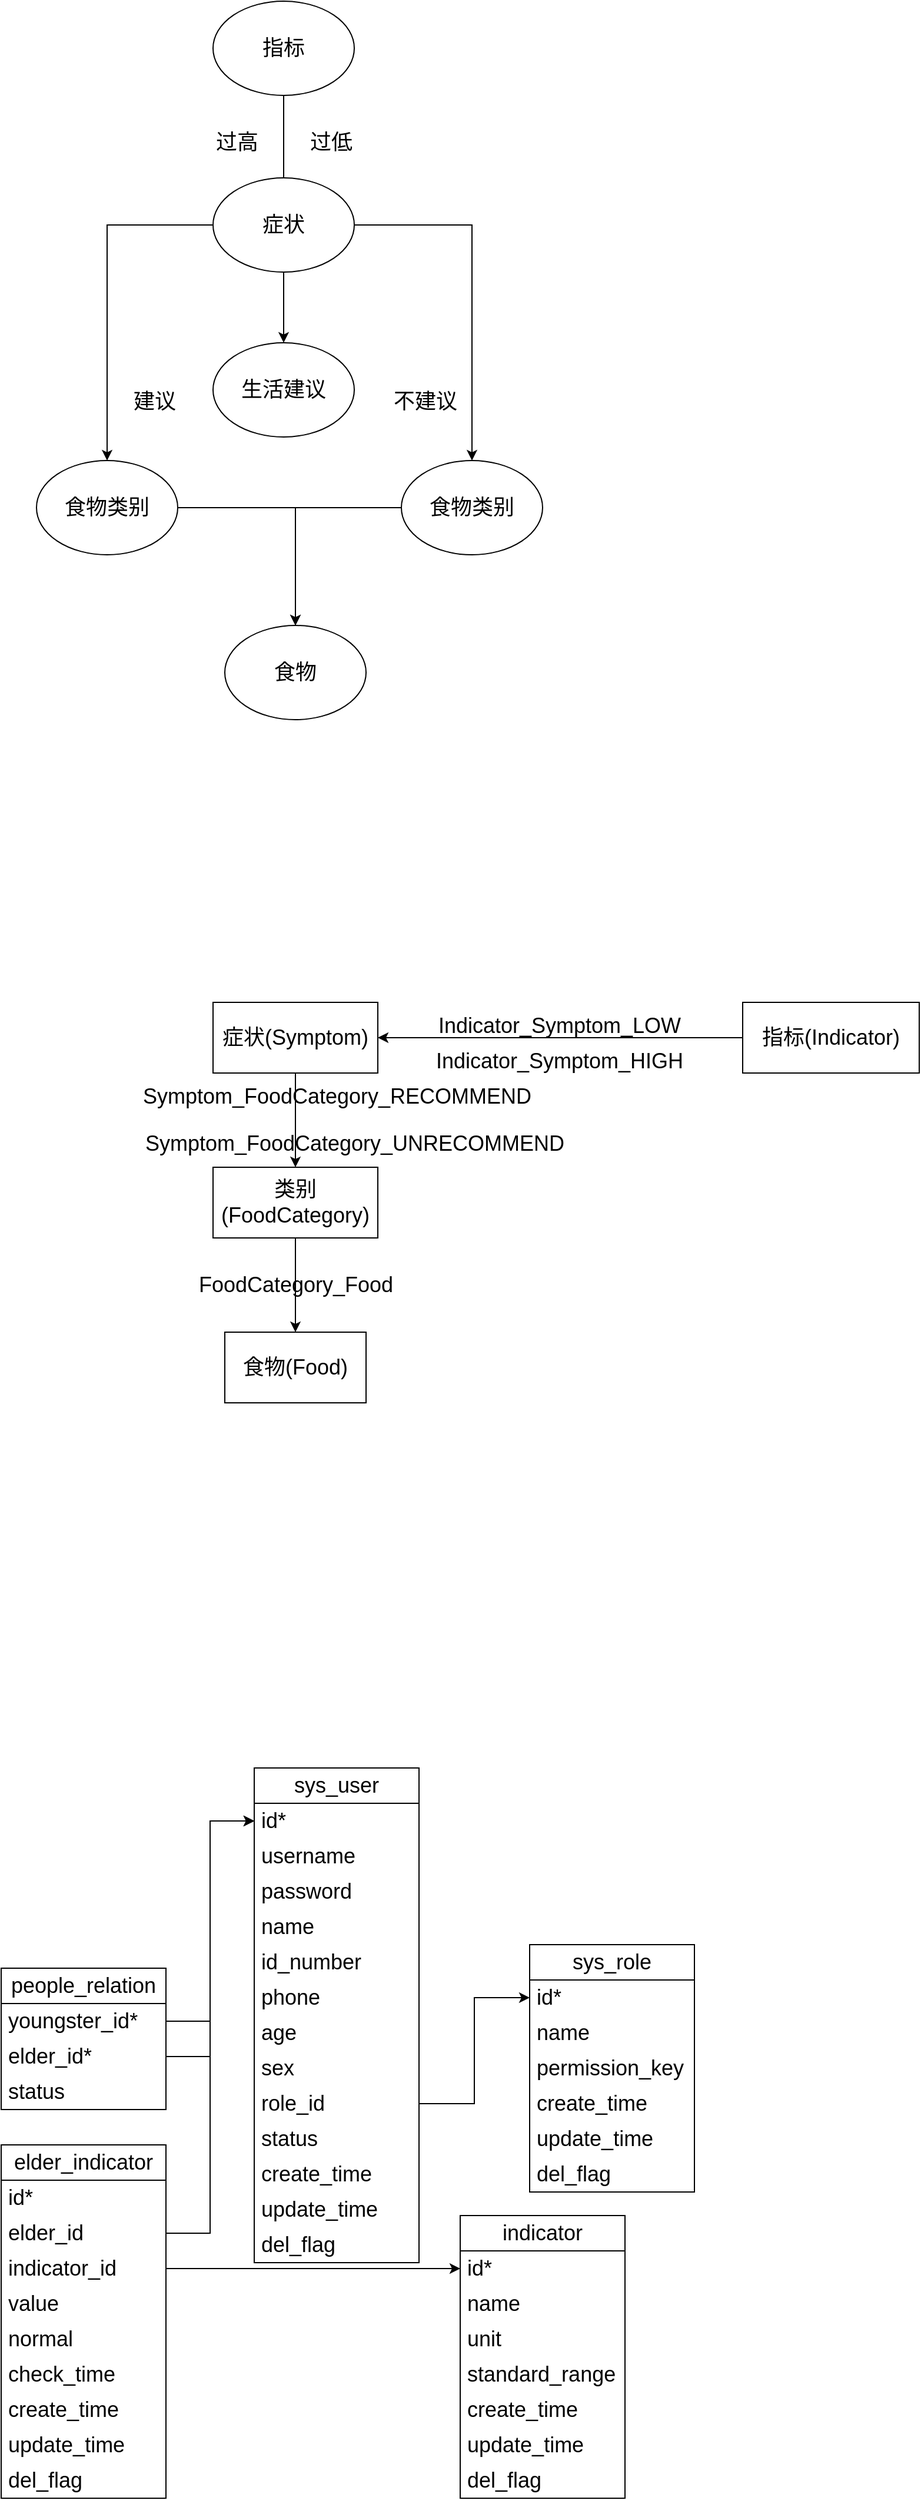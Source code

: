 <mxfile version="20.8.16" type="device"><diagram name="第 1 页" id="2JpuU_h6dfPRe3Scw_0U"><mxGraphModel dx="2103" dy="1784" grid="1" gridSize="10" guides="1" tooltips="1" connect="1" arrows="1" fold="1" page="1" pageScale="1" pageWidth="827" pageHeight="1169" math="0" shadow="0"><root><mxCell id="0"/><mxCell id="1" parent="0"/><mxCell id="zKqz5w7tYS1pWk3Ui5z1-3" value="" style="edgeStyle=orthogonalEdgeStyle;rounded=0;orthogonalLoop=1;jettySize=auto;html=1;fontSize=18;" parent="1" source="zKqz5w7tYS1pWk3Ui5z1-1" target="zKqz5w7tYS1pWk3Ui5z1-2" edge="1"><mxGeometry relative="1" as="geometry"/></mxCell><mxCell id="zKqz5w7tYS1pWk3Ui5z1-1" value="&lt;font style=&quot;font-size: 18px;&quot;&gt;指标(Indicator)&lt;/font&gt;" style="rounded=0;whiteSpace=wrap;html=1;" parent="1" vertex="1"><mxGeometry x="570" y="290" width="150" height="60" as="geometry"/></mxCell><mxCell id="zKqz5w7tYS1pWk3Ui5z1-5" value="" style="edgeStyle=orthogonalEdgeStyle;rounded=0;orthogonalLoop=1;jettySize=auto;html=1;fontSize=18;" parent="1" source="zKqz5w7tYS1pWk3Ui5z1-2" target="zKqz5w7tYS1pWk3Ui5z1-4" edge="1"><mxGeometry relative="1" as="geometry"/></mxCell><mxCell id="zKqz5w7tYS1pWk3Ui5z1-2" value="&lt;span style=&quot;font-size: 18px;&quot;&gt;症状(Symptom)&lt;/span&gt;" style="rounded=0;whiteSpace=wrap;html=1;" parent="1" vertex="1"><mxGeometry x="120" y="290" width="140" height="60" as="geometry"/></mxCell><mxCell id="zKqz5w7tYS1pWk3Ui5z1-7" value="" style="edgeStyle=orthogonalEdgeStyle;rounded=0;orthogonalLoop=1;jettySize=auto;html=1;fontSize=18;" parent="1" source="zKqz5w7tYS1pWk3Ui5z1-4" target="zKqz5w7tYS1pWk3Ui5z1-6" edge="1"><mxGeometry relative="1" as="geometry"/></mxCell><mxCell id="zKqz5w7tYS1pWk3Ui5z1-4" value="&lt;span style=&quot;font-size: 18px;&quot;&gt;类别(FoodCategory)&lt;/span&gt;" style="rounded=0;whiteSpace=wrap;html=1;" parent="1" vertex="1"><mxGeometry x="120" y="430" width="140" height="60" as="geometry"/></mxCell><mxCell id="zKqz5w7tYS1pWk3Ui5z1-6" value="&lt;span style=&quot;font-size: 18px;&quot;&gt;食物(Food)&lt;/span&gt;" style="rounded=0;whiteSpace=wrap;html=1;" parent="1" vertex="1"><mxGeometry x="130" y="570" width="120" height="60" as="geometry"/></mxCell><mxCell id="zKqz5w7tYS1pWk3Ui5z1-8" value="Indicator_Symptom_LOW" style="text;html=1;align=center;verticalAlign=middle;resizable=0;points=[];autosize=1;strokeColor=none;fillColor=none;fontSize=18;" parent="1" vertex="1"><mxGeometry x="299" y="290" width="230" height="40" as="geometry"/></mxCell><mxCell id="zKqz5w7tYS1pWk3Ui5z1-9" value="Symptom_FoodCategory_RECOMMEND" style="text;html=1;align=center;verticalAlign=middle;resizable=0;points=[];autosize=1;strokeColor=none;fillColor=none;fontSize=18;" parent="1" vertex="1"><mxGeometry x="50" y="350" width="350" height="40" as="geometry"/></mxCell><mxCell id="zKqz5w7tYS1pWk3Ui5z1-10" value="FoodCategory_Food" style="text;html=1;align=center;verticalAlign=middle;resizable=0;points=[];autosize=1;strokeColor=none;fillColor=none;fontSize=18;" parent="1" vertex="1"><mxGeometry x="95" y="510" width="190" height="40" as="geometry"/></mxCell><mxCell id="AnLpoxKYx4njOwyI3EO4-1" value="Indicator_Symptom_HIGH" style="text;html=1;align=center;verticalAlign=middle;resizable=0;points=[];autosize=1;strokeColor=none;fillColor=none;fontSize=18;" parent="1" vertex="1"><mxGeometry x="299" y="320" width="230" height="40" as="geometry"/></mxCell><mxCell id="AnLpoxKYx4njOwyI3EO4-2" value="Symptom_FoodCategory_UNRECOMMEND" style="text;html=1;align=center;verticalAlign=middle;resizable=0;points=[];autosize=1;strokeColor=none;fillColor=none;fontSize=18;" parent="1" vertex="1"><mxGeometry x="50" y="390" width="380" height="40" as="geometry"/></mxCell><mxCell id="p2l315SM1uLFqN5Jc6eg-1" value="&lt;font style=&quot;font-size: 18px;&quot;&gt;sys_user&lt;/font&gt;" style="swimlane;fontStyle=0;childLayout=stackLayout;horizontal=1;startSize=30;horizontalStack=0;resizeParent=1;resizeParentMax=0;resizeLast=0;collapsible=1;marginBottom=0;whiteSpace=wrap;html=1;" vertex="1" parent="1"><mxGeometry x="155" y="940" width="140" height="420" as="geometry"/></mxCell><mxCell id="p2l315SM1uLFqN5Jc6eg-2" value="&lt;font style=&quot;font-size: 18px;&quot;&gt;id*&lt;/font&gt;" style="text;strokeColor=none;fillColor=none;align=left;verticalAlign=middle;spacingLeft=4;spacingRight=4;overflow=hidden;points=[[0,0.5],[1,0.5]];portConstraint=eastwest;rotatable=0;whiteSpace=wrap;html=1;" vertex="1" parent="p2l315SM1uLFqN5Jc6eg-1"><mxGeometry y="30" width="140" height="30" as="geometry"/></mxCell><mxCell id="p2l315SM1uLFqN5Jc6eg-3" value="&lt;font style=&quot;font-size: 18px;&quot;&gt;username&lt;/font&gt;" style="text;strokeColor=none;fillColor=none;align=left;verticalAlign=middle;spacingLeft=4;spacingRight=4;overflow=hidden;points=[[0,0.5],[1,0.5]];portConstraint=eastwest;rotatable=0;whiteSpace=wrap;html=1;" vertex="1" parent="p2l315SM1uLFqN5Jc6eg-1"><mxGeometry y="60" width="140" height="30" as="geometry"/></mxCell><mxCell id="p2l315SM1uLFqN5Jc6eg-4" value="&lt;font style=&quot;font-size: 18px;&quot;&gt;password&lt;/font&gt;" style="text;strokeColor=none;fillColor=none;align=left;verticalAlign=middle;spacingLeft=4;spacingRight=4;overflow=hidden;points=[[0,0.5],[1,0.5]];portConstraint=eastwest;rotatable=0;whiteSpace=wrap;html=1;" vertex="1" parent="p2l315SM1uLFqN5Jc6eg-1"><mxGeometry y="90" width="140" height="30" as="geometry"/></mxCell><mxCell id="p2l315SM1uLFqN5Jc6eg-5" value="&lt;font style=&quot;font-size: 18px;&quot;&gt;name&lt;/font&gt;" style="text;strokeColor=none;fillColor=none;align=left;verticalAlign=middle;spacingLeft=4;spacingRight=4;overflow=hidden;points=[[0,0.5],[1,0.5]];portConstraint=eastwest;rotatable=0;whiteSpace=wrap;html=1;" vertex="1" parent="p2l315SM1uLFqN5Jc6eg-1"><mxGeometry y="120" width="140" height="30" as="geometry"/></mxCell><mxCell id="p2l315SM1uLFqN5Jc6eg-6" value="&lt;font style=&quot;font-size: 18px;&quot;&gt;id_number&lt;/font&gt;" style="text;strokeColor=none;fillColor=none;align=left;verticalAlign=middle;spacingLeft=4;spacingRight=4;overflow=hidden;points=[[0,0.5],[1,0.5]];portConstraint=eastwest;rotatable=0;whiteSpace=wrap;html=1;" vertex="1" parent="p2l315SM1uLFqN5Jc6eg-1"><mxGeometry y="150" width="140" height="30" as="geometry"/></mxCell><mxCell id="p2l315SM1uLFqN5Jc6eg-7" value="&lt;font style=&quot;font-size: 18px;&quot;&gt;phone&lt;/font&gt;" style="text;strokeColor=none;fillColor=none;align=left;verticalAlign=middle;spacingLeft=4;spacingRight=4;overflow=hidden;points=[[0,0.5],[1,0.5]];portConstraint=eastwest;rotatable=0;whiteSpace=wrap;html=1;" vertex="1" parent="p2l315SM1uLFqN5Jc6eg-1"><mxGeometry y="180" width="140" height="30" as="geometry"/></mxCell><mxCell id="p2l315SM1uLFqN5Jc6eg-8" value="&lt;font style=&quot;font-size: 18px;&quot;&gt;age&lt;/font&gt;" style="text;strokeColor=none;fillColor=none;align=left;verticalAlign=middle;spacingLeft=4;spacingRight=4;overflow=hidden;points=[[0,0.5],[1,0.5]];portConstraint=eastwest;rotatable=0;whiteSpace=wrap;html=1;" vertex="1" parent="p2l315SM1uLFqN5Jc6eg-1"><mxGeometry y="210" width="140" height="30" as="geometry"/></mxCell><mxCell id="p2l315SM1uLFqN5Jc6eg-9" value="&lt;font style=&quot;font-size: 18px;&quot;&gt;sex&lt;/font&gt;" style="text;strokeColor=none;fillColor=none;align=left;verticalAlign=middle;spacingLeft=4;spacingRight=4;overflow=hidden;points=[[0,0.5],[1,0.5]];portConstraint=eastwest;rotatable=0;whiteSpace=wrap;html=1;" vertex="1" parent="p2l315SM1uLFqN5Jc6eg-1"><mxGeometry y="240" width="140" height="30" as="geometry"/></mxCell><mxCell id="p2l315SM1uLFqN5Jc6eg-10" value="&lt;font style=&quot;font-size: 18px;&quot;&gt;role_id&lt;/font&gt;" style="text;strokeColor=none;fillColor=none;align=left;verticalAlign=middle;spacingLeft=4;spacingRight=4;overflow=hidden;points=[[0,0.5],[1,0.5]];portConstraint=eastwest;rotatable=0;whiteSpace=wrap;html=1;" vertex="1" parent="p2l315SM1uLFqN5Jc6eg-1"><mxGeometry y="270" width="140" height="30" as="geometry"/></mxCell><mxCell id="p2l315SM1uLFqN5Jc6eg-11" value="&lt;font style=&quot;font-size: 18px;&quot;&gt;status&lt;/font&gt;" style="text;strokeColor=none;fillColor=none;align=left;verticalAlign=middle;spacingLeft=4;spacingRight=4;overflow=hidden;points=[[0,0.5],[1,0.5]];portConstraint=eastwest;rotatable=0;whiteSpace=wrap;html=1;" vertex="1" parent="p2l315SM1uLFqN5Jc6eg-1"><mxGeometry y="300" width="140" height="30" as="geometry"/></mxCell><mxCell id="p2l315SM1uLFqN5Jc6eg-12" value="&lt;font style=&quot;font-size: 18px;&quot;&gt;create_time&lt;/font&gt;" style="text;strokeColor=none;fillColor=none;align=left;verticalAlign=middle;spacingLeft=4;spacingRight=4;overflow=hidden;points=[[0,0.5],[1,0.5]];portConstraint=eastwest;rotatable=0;whiteSpace=wrap;html=1;" vertex="1" parent="p2l315SM1uLFqN5Jc6eg-1"><mxGeometry y="330" width="140" height="30" as="geometry"/></mxCell><mxCell id="p2l315SM1uLFqN5Jc6eg-13" value="&lt;font style=&quot;font-size: 18px;&quot;&gt;update_time&lt;/font&gt;" style="text;strokeColor=none;fillColor=none;align=left;verticalAlign=middle;spacingLeft=4;spacingRight=4;overflow=hidden;points=[[0,0.5],[1,0.5]];portConstraint=eastwest;rotatable=0;whiteSpace=wrap;html=1;" vertex="1" parent="p2l315SM1uLFqN5Jc6eg-1"><mxGeometry y="360" width="140" height="30" as="geometry"/></mxCell><mxCell id="p2l315SM1uLFqN5Jc6eg-14" value="&lt;font style=&quot;font-size: 18px;&quot;&gt;del_flag&lt;/font&gt;" style="text;strokeColor=none;fillColor=none;align=left;verticalAlign=middle;spacingLeft=4;spacingRight=4;overflow=hidden;points=[[0,0.5],[1,0.5]];portConstraint=eastwest;rotatable=0;whiteSpace=wrap;html=1;" vertex="1" parent="p2l315SM1uLFqN5Jc6eg-1"><mxGeometry y="390" width="140" height="30" as="geometry"/></mxCell><mxCell id="p2l315SM1uLFqN5Jc6eg-15" value="&lt;font style=&quot;font-size: 18px;&quot;&gt;sys_role&lt;/font&gt;" style="swimlane;fontStyle=0;childLayout=stackLayout;horizontal=1;startSize=30;horizontalStack=0;resizeParent=1;resizeParentMax=0;resizeLast=0;collapsible=1;marginBottom=0;whiteSpace=wrap;html=1;" vertex="1" parent="1"><mxGeometry x="389" y="1090" width="140" height="210" as="geometry"/></mxCell><mxCell id="p2l315SM1uLFqN5Jc6eg-16" value="&lt;font style=&quot;font-size: 18px;&quot;&gt;id*&lt;/font&gt;" style="text;strokeColor=none;fillColor=none;align=left;verticalAlign=middle;spacingLeft=4;spacingRight=4;overflow=hidden;points=[[0,0.5],[1,0.5]];portConstraint=eastwest;rotatable=0;whiteSpace=wrap;html=1;" vertex="1" parent="p2l315SM1uLFqN5Jc6eg-15"><mxGeometry y="30" width="140" height="30" as="geometry"/></mxCell><mxCell id="p2l315SM1uLFqN5Jc6eg-19" value="&lt;font style=&quot;font-size: 18px;&quot;&gt;name&lt;/font&gt;" style="text;strokeColor=none;fillColor=none;align=left;verticalAlign=middle;spacingLeft=4;spacingRight=4;overflow=hidden;points=[[0,0.5],[1,0.5]];portConstraint=eastwest;rotatable=0;whiteSpace=wrap;html=1;" vertex="1" parent="p2l315SM1uLFqN5Jc6eg-15"><mxGeometry y="60" width="140" height="30" as="geometry"/></mxCell><mxCell id="p2l315SM1uLFqN5Jc6eg-25" value="&lt;font style=&quot;font-size: 18px;&quot;&gt;permission_key&lt;/font&gt;" style="text;strokeColor=none;fillColor=none;align=left;verticalAlign=middle;spacingLeft=4;spacingRight=4;overflow=hidden;points=[[0,0.5],[1,0.5]];portConstraint=eastwest;rotatable=0;whiteSpace=wrap;html=1;" vertex="1" parent="p2l315SM1uLFqN5Jc6eg-15"><mxGeometry y="90" width="140" height="30" as="geometry"/></mxCell><mxCell id="p2l315SM1uLFqN5Jc6eg-26" value="&lt;font style=&quot;font-size: 18px;&quot;&gt;create_time&lt;/font&gt;" style="text;strokeColor=none;fillColor=none;align=left;verticalAlign=middle;spacingLeft=4;spacingRight=4;overflow=hidden;points=[[0,0.5],[1,0.5]];portConstraint=eastwest;rotatable=0;whiteSpace=wrap;html=1;" vertex="1" parent="p2l315SM1uLFqN5Jc6eg-15"><mxGeometry y="120" width="140" height="30" as="geometry"/></mxCell><mxCell id="p2l315SM1uLFqN5Jc6eg-27" value="&lt;font style=&quot;font-size: 18px;&quot;&gt;update_time&lt;/font&gt;" style="text;strokeColor=none;fillColor=none;align=left;verticalAlign=middle;spacingLeft=4;spacingRight=4;overflow=hidden;points=[[0,0.5],[1,0.5]];portConstraint=eastwest;rotatable=0;whiteSpace=wrap;html=1;" vertex="1" parent="p2l315SM1uLFqN5Jc6eg-15"><mxGeometry y="150" width="140" height="30" as="geometry"/></mxCell><mxCell id="p2l315SM1uLFqN5Jc6eg-28" value="&lt;font style=&quot;font-size: 18px;&quot;&gt;del_flag&lt;/font&gt;" style="text;strokeColor=none;fillColor=none;align=left;verticalAlign=middle;spacingLeft=4;spacingRight=4;overflow=hidden;points=[[0,0.5],[1,0.5]];portConstraint=eastwest;rotatable=0;whiteSpace=wrap;html=1;" vertex="1" parent="p2l315SM1uLFqN5Jc6eg-15"><mxGeometry y="180" width="140" height="30" as="geometry"/></mxCell><mxCell id="p2l315SM1uLFqN5Jc6eg-29" style="edgeStyle=orthogonalEdgeStyle;rounded=0;orthogonalLoop=1;jettySize=auto;html=1;fontSize=18;" edge="1" parent="1" source="p2l315SM1uLFqN5Jc6eg-10" target="p2l315SM1uLFqN5Jc6eg-16"><mxGeometry relative="1" as="geometry"/></mxCell><mxCell id="p2l315SM1uLFqN5Jc6eg-30" value="&lt;font style=&quot;font-size: 18px;&quot;&gt;people_relation&lt;/font&gt;" style="swimlane;fontStyle=0;childLayout=stackLayout;horizontal=1;startSize=30;horizontalStack=0;resizeParent=1;resizeParentMax=0;resizeLast=0;collapsible=1;marginBottom=0;whiteSpace=wrap;html=1;" vertex="1" parent="1"><mxGeometry x="-60" y="1110" width="140" height="120" as="geometry"/></mxCell><mxCell id="p2l315SM1uLFqN5Jc6eg-31" value="&lt;font style=&quot;font-size: 18px;&quot;&gt;youngster_id*&lt;/font&gt;" style="text;strokeColor=none;fillColor=none;align=left;verticalAlign=middle;spacingLeft=4;spacingRight=4;overflow=hidden;points=[[0,0.5],[1,0.5]];portConstraint=eastwest;rotatable=0;whiteSpace=wrap;html=1;" vertex="1" parent="p2l315SM1uLFqN5Jc6eg-30"><mxGeometry y="30" width="140" height="30" as="geometry"/></mxCell><mxCell id="p2l315SM1uLFqN5Jc6eg-32" value="&lt;font style=&quot;font-size: 18px;&quot;&gt;elder_id*&lt;/font&gt;" style="text;strokeColor=none;fillColor=none;align=left;verticalAlign=middle;spacingLeft=4;spacingRight=4;overflow=hidden;points=[[0,0.5],[1,0.5]];portConstraint=eastwest;rotatable=0;whiteSpace=wrap;html=1;" vertex="1" parent="p2l315SM1uLFqN5Jc6eg-30"><mxGeometry y="60" width="140" height="30" as="geometry"/></mxCell><mxCell id="p2l315SM1uLFqN5Jc6eg-33" value="&lt;font style=&quot;font-size: 18px;&quot;&gt;status&lt;/font&gt;" style="text;strokeColor=none;fillColor=none;align=left;verticalAlign=middle;spacingLeft=4;spacingRight=4;overflow=hidden;points=[[0,0.5],[1,0.5]];portConstraint=eastwest;rotatable=0;whiteSpace=wrap;html=1;" vertex="1" parent="p2l315SM1uLFqN5Jc6eg-30"><mxGeometry y="90" width="140" height="30" as="geometry"/></mxCell><mxCell id="p2l315SM1uLFqN5Jc6eg-37" style="edgeStyle=orthogonalEdgeStyle;rounded=0;orthogonalLoop=1;jettySize=auto;html=1;fontSize=18;" edge="1" parent="1" source="p2l315SM1uLFqN5Jc6eg-31" target="p2l315SM1uLFqN5Jc6eg-2"><mxGeometry relative="1" as="geometry"/></mxCell><mxCell id="p2l315SM1uLFqN5Jc6eg-38" style="edgeStyle=orthogonalEdgeStyle;rounded=0;orthogonalLoop=1;jettySize=auto;html=1;entryX=0;entryY=0.5;entryDx=0;entryDy=0;fontSize=18;" edge="1" parent="1" source="p2l315SM1uLFqN5Jc6eg-32" target="p2l315SM1uLFqN5Jc6eg-2"><mxGeometry relative="1" as="geometry"/></mxCell><mxCell id="p2l315SM1uLFqN5Jc6eg-39" value="&lt;font style=&quot;font-size: 18px;&quot;&gt;indicator&lt;/font&gt;" style="swimlane;fontStyle=0;childLayout=stackLayout;horizontal=1;startSize=30;horizontalStack=0;resizeParent=1;resizeParentMax=0;resizeLast=0;collapsible=1;marginBottom=0;whiteSpace=wrap;html=1;" vertex="1" parent="1"><mxGeometry x="330" y="1320" width="140" height="240" as="geometry"/></mxCell><mxCell id="p2l315SM1uLFqN5Jc6eg-40" value="&lt;font style=&quot;font-size: 18px;&quot;&gt;id*&lt;/font&gt;" style="text;strokeColor=none;fillColor=none;align=left;verticalAlign=middle;spacingLeft=4;spacingRight=4;overflow=hidden;points=[[0,0.5],[1,0.5]];portConstraint=eastwest;rotatable=0;whiteSpace=wrap;html=1;" vertex="1" parent="p2l315SM1uLFqN5Jc6eg-39"><mxGeometry y="30" width="140" height="30" as="geometry"/></mxCell><mxCell id="p2l315SM1uLFqN5Jc6eg-41" value="&lt;font style=&quot;font-size: 18px;&quot;&gt;name&lt;/font&gt;" style="text;strokeColor=none;fillColor=none;align=left;verticalAlign=middle;spacingLeft=4;spacingRight=4;overflow=hidden;points=[[0,0.5],[1,0.5]];portConstraint=eastwest;rotatable=0;whiteSpace=wrap;html=1;" vertex="1" parent="p2l315SM1uLFqN5Jc6eg-39"><mxGeometry y="60" width="140" height="30" as="geometry"/></mxCell><mxCell id="p2l315SM1uLFqN5Jc6eg-42" value="&lt;font style=&quot;font-size: 18px;&quot;&gt;unit&lt;/font&gt;" style="text;strokeColor=none;fillColor=none;align=left;verticalAlign=middle;spacingLeft=4;spacingRight=4;overflow=hidden;points=[[0,0.5],[1,0.5]];portConstraint=eastwest;rotatable=0;whiteSpace=wrap;html=1;" vertex="1" parent="p2l315SM1uLFqN5Jc6eg-39"><mxGeometry y="90" width="140" height="30" as="geometry"/></mxCell><mxCell id="p2l315SM1uLFqN5Jc6eg-46" value="&lt;font style=&quot;font-size: 18px;&quot;&gt;standard_range&lt;/font&gt;" style="text;strokeColor=none;fillColor=none;align=left;verticalAlign=middle;spacingLeft=4;spacingRight=4;overflow=hidden;points=[[0,0.5],[1,0.5]];portConstraint=eastwest;rotatable=0;whiteSpace=wrap;html=1;" vertex="1" parent="p2l315SM1uLFqN5Jc6eg-39"><mxGeometry y="120" width="140" height="30" as="geometry"/></mxCell><mxCell id="p2l315SM1uLFqN5Jc6eg-43" value="&lt;font style=&quot;font-size: 18px;&quot;&gt;create_time&lt;/font&gt;" style="text;strokeColor=none;fillColor=none;align=left;verticalAlign=middle;spacingLeft=4;spacingRight=4;overflow=hidden;points=[[0,0.5],[1,0.5]];portConstraint=eastwest;rotatable=0;whiteSpace=wrap;html=1;" vertex="1" parent="p2l315SM1uLFqN5Jc6eg-39"><mxGeometry y="150" width="140" height="30" as="geometry"/></mxCell><mxCell id="p2l315SM1uLFqN5Jc6eg-44" value="&lt;font style=&quot;font-size: 18px;&quot;&gt;update_time&lt;/font&gt;" style="text;strokeColor=none;fillColor=none;align=left;verticalAlign=middle;spacingLeft=4;spacingRight=4;overflow=hidden;points=[[0,0.5],[1,0.5]];portConstraint=eastwest;rotatable=0;whiteSpace=wrap;html=1;" vertex="1" parent="p2l315SM1uLFqN5Jc6eg-39"><mxGeometry y="180" width="140" height="30" as="geometry"/></mxCell><mxCell id="p2l315SM1uLFqN5Jc6eg-45" value="&lt;font style=&quot;font-size: 18px;&quot;&gt;del_flag&lt;/font&gt;" style="text;strokeColor=none;fillColor=none;align=left;verticalAlign=middle;spacingLeft=4;spacingRight=4;overflow=hidden;points=[[0,0.5],[1,0.5]];portConstraint=eastwest;rotatable=0;whiteSpace=wrap;html=1;" vertex="1" parent="p2l315SM1uLFqN5Jc6eg-39"><mxGeometry y="210" width="140" height="30" as="geometry"/></mxCell><mxCell id="p2l315SM1uLFqN5Jc6eg-47" value="&lt;font style=&quot;font-size: 18px;&quot;&gt;elder_indicator&lt;/font&gt;" style="swimlane;fontStyle=0;childLayout=stackLayout;horizontal=1;startSize=30;horizontalStack=0;resizeParent=1;resizeParentMax=0;resizeLast=0;collapsible=1;marginBottom=0;whiteSpace=wrap;html=1;" vertex="1" parent="1"><mxGeometry x="-60" y="1260" width="140" height="300" as="geometry"/></mxCell><mxCell id="p2l315SM1uLFqN5Jc6eg-48" value="&lt;font style=&quot;font-size: 18px;&quot;&gt;id*&lt;/font&gt;" style="text;strokeColor=none;fillColor=none;align=left;verticalAlign=middle;spacingLeft=4;spacingRight=4;overflow=hidden;points=[[0,0.5],[1,0.5]];portConstraint=eastwest;rotatable=0;whiteSpace=wrap;html=1;" vertex="1" parent="p2l315SM1uLFqN5Jc6eg-47"><mxGeometry y="30" width="140" height="30" as="geometry"/></mxCell><mxCell id="p2l315SM1uLFqN5Jc6eg-56" value="&lt;font style=&quot;font-size: 18px;&quot;&gt;elder_id&lt;/font&gt;" style="text;strokeColor=none;fillColor=none;align=left;verticalAlign=middle;spacingLeft=4;spacingRight=4;overflow=hidden;points=[[0,0.5],[1,0.5]];portConstraint=eastwest;rotatable=0;whiteSpace=wrap;html=1;" vertex="1" parent="p2l315SM1uLFqN5Jc6eg-47"><mxGeometry y="60" width="140" height="30" as="geometry"/></mxCell><mxCell id="p2l315SM1uLFqN5Jc6eg-49" value="&lt;font style=&quot;font-size: 18px;&quot;&gt;indicator_id&lt;/font&gt;" style="text;strokeColor=none;fillColor=none;align=left;verticalAlign=middle;spacingLeft=4;spacingRight=4;overflow=hidden;points=[[0,0.5],[1,0.5]];portConstraint=eastwest;rotatable=0;whiteSpace=wrap;html=1;" vertex="1" parent="p2l315SM1uLFqN5Jc6eg-47"><mxGeometry y="90" width="140" height="30" as="geometry"/></mxCell><mxCell id="p2l315SM1uLFqN5Jc6eg-50" value="&lt;font style=&quot;font-size: 18px;&quot;&gt;value&lt;/font&gt;" style="text;strokeColor=none;fillColor=none;align=left;verticalAlign=middle;spacingLeft=4;spacingRight=4;overflow=hidden;points=[[0,0.5],[1,0.5]];portConstraint=eastwest;rotatable=0;whiteSpace=wrap;html=1;" vertex="1" parent="p2l315SM1uLFqN5Jc6eg-47"><mxGeometry y="120" width="140" height="30" as="geometry"/></mxCell><mxCell id="p2l315SM1uLFqN5Jc6eg-59" value="&lt;font style=&quot;font-size: 18px;&quot;&gt;normal&lt;/font&gt;" style="text;strokeColor=none;fillColor=none;align=left;verticalAlign=middle;spacingLeft=4;spacingRight=4;overflow=hidden;points=[[0,0.5],[1,0.5]];portConstraint=eastwest;rotatable=0;whiteSpace=wrap;html=1;" vertex="1" parent="p2l315SM1uLFqN5Jc6eg-47"><mxGeometry y="150" width="140" height="30" as="geometry"/></mxCell><mxCell id="p2l315SM1uLFqN5Jc6eg-51" value="&lt;font style=&quot;font-size: 18px;&quot;&gt;check_time&lt;/font&gt;" style="text;strokeColor=none;fillColor=none;align=left;verticalAlign=middle;spacingLeft=4;spacingRight=4;overflow=hidden;points=[[0,0.5],[1,0.5]];portConstraint=eastwest;rotatable=0;whiteSpace=wrap;html=1;" vertex="1" parent="p2l315SM1uLFqN5Jc6eg-47"><mxGeometry y="180" width="140" height="30" as="geometry"/></mxCell><mxCell id="p2l315SM1uLFqN5Jc6eg-52" value="&lt;font style=&quot;font-size: 18px;&quot;&gt;create_time&lt;/font&gt;" style="text;strokeColor=none;fillColor=none;align=left;verticalAlign=middle;spacingLeft=4;spacingRight=4;overflow=hidden;points=[[0,0.5],[1,0.5]];portConstraint=eastwest;rotatable=0;whiteSpace=wrap;html=1;" vertex="1" parent="p2l315SM1uLFqN5Jc6eg-47"><mxGeometry y="210" width="140" height="30" as="geometry"/></mxCell><mxCell id="p2l315SM1uLFqN5Jc6eg-53" value="&lt;font style=&quot;font-size: 18px;&quot;&gt;update_time&lt;/font&gt;" style="text;strokeColor=none;fillColor=none;align=left;verticalAlign=middle;spacingLeft=4;spacingRight=4;overflow=hidden;points=[[0,0.5],[1,0.5]];portConstraint=eastwest;rotatable=0;whiteSpace=wrap;html=1;" vertex="1" parent="p2l315SM1uLFqN5Jc6eg-47"><mxGeometry y="240" width="140" height="30" as="geometry"/></mxCell><mxCell id="p2l315SM1uLFqN5Jc6eg-54" value="&lt;font style=&quot;font-size: 18px;&quot;&gt;del_flag&lt;/font&gt;" style="text;strokeColor=none;fillColor=none;align=left;verticalAlign=middle;spacingLeft=4;spacingRight=4;overflow=hidden;points=[[0,0.5],[1,0.5]];portConstraint=eastwest;rotatable=0;whiteSpace=wrap;html=1;" vertex="1" parent="p2l315SM1uLFqN5Jc6eg-47"><mxGeometry y="270" width="140" height="30" as="geometry"/></mxCell><mxCell id="p2l315SM1uLFqN5Jc6eg-57" style="edgeStyle=orthogonalEdgeStyle;rounded=0;orthogonalLoop=1;jettySize=auto;html=1;entryX=0;entryY=0.5;entryDx=0;entryDy=0;fontSize=18;" edge="1" parent="1" source="p2l315SM1uLFqN5Jc6eg-56" target="p2l315SM1uLFqN5Jc6eg-2"><mxGeometry relative="1" as="geometry"/></mxCell><mxCell id="p2l315SM1uLFqN5Jc6eg-58" style="edgeStyle=orthogonalEdgeStyle;rounded=0;orthogonalLoop=1;jettySize=auto;html=1;fontSize=18;" edge="1" parent="1" source="p2l315SM1uLFqN5Jc6eg-49" target="p2l315SM1uLFqN5Jc6eg-40"><mxGeometry relative="1" as="geometry"/></mxCell><mxCell id="p2l315SM1uLFqN5Jc6eg-63" style="edgeStyle=orthogonalEdgeStyle;rounded=0;orthogonalLoop=1;jettySize=auto;html=1;entryX=0.5;entryY=0;entryDx=0;entryDy=0;fontSize=18;" edge="1" parent="1" source="p2l315SM1uLFqN5Jc6eg-60"><mxGeometry relative="1" as="geometry"><mxPoint x="180" y="-350" as="targetPoint"/></mxGeometry></mxCell><mxCell id="p2l315SM1uLFqN5Jc6eg-60" value="指标" style="ellipse;whiteSpace=wrap;html=1;fontSize=18;" vertex="1" parent="1"><mxGeometry x="120" y="-560" width="120" height="80" as="geometry"/></mxCell><mxCell id="p2l315SM1uLFqN5Jc6eg-67" value="" style="edgeStyle=orthogonalEdgeStyle;rounded=0;orthogonalLoop=1;jettySize=auto;html=1;fontSize=18;" edge="1" parent="1" source="p2l315SM1uLFqN5Jc6eg-62" target="p2l315SM1uLFqN5Jc6eg-66"><mxGeometry relative="1" as="geometry"/></mxCell><mxCell id="p2l315SM1uLFqN5Jc6eg-70" style="edgeStyle=orthogonalEdgeStyle;rounded=0;orthogonalLoop=1;jettySize=auto;html=1;fontSize=18;" edge="1" parent="1" source="p2l315SM1uLFqN5Jc6eg-62" target="p2l315SM1uLFqN5Jc6eg-69"><mxGeometry relative="1" as="geometry"/></mxCell><mxCell id="p2l315SM1uLFqN5Jc6eg-76" style="edgeStyle=orthogonalEdgeStyle;rounded=0;orthogonalLoop=1;jettySize=auto;html=1;fontSize=18;" edge="1" parent="1" source="p2l315SM1uLFqN5Jc6eg-62" target="p2l315SM1uLFqN5Jc6eg-75"><mxGeometry relative="1" as="geometry"/></mxCell><mxCell id="p2l315SM1uLFqN5Jc6eg-62" value="症状" style="ellipse;whiteSpace=wrap;html=1;fontSize=18;" vertex="1" parent="1"><mxGeometry x="120" y="-410" width="120" height="80" as="geometry"/></mxCell><mxCell id="p2l315SM1uLFqN5Jc6eg-64" value="过低" style="text;html=1;align=center;verticalAlign=middle;resizable=0;points=[];autosize=1;strokeColor=none;fillColor=none;fontSize=18;" vertex="1" parent="1"><mxGeometry x="190" y="-460" width="60" height="40" as="geometry"/></mxCell><mxCell id="p2l315SM1uLFqN5Jc6eg-65" value="过高" style="text;html=1;align=center;verticalAlign=middle;resizable=0;points=[];autosize=1;strokeColor=none;fillColor=none;fontSize=18;" vertex="1" parent="1"><mxGeometry x="110" y="-460" width="60" height="40" as="geometry"/></mxCell><mxCell id="p2l315SM1uLFqN5Jc6eg-73" style="edgeStyle=orthogonalEdgeStyle;rounded=0;orthogonalLoop=1;jettySize=auto;html=1;entryX=0.5;entryY=0;entryDx=0;entryDy=0;fontSize=18;" edge="1" parent="1" source="p2l315SM1uLFqN5Jc6eg-66" target="p2l315SM1uLFqN5Jc6eg-72"><mxGeometry relative="1" as="geometry"/></mxCell><mxCell id="p2l315SM1uLFqN5Jc6eg-66" value="食物类别" style="ellipse;whiteSpace=wrap;html=1;fontSize=18;" vertex="1" parent="1"><mxGeometry x="-30" y="-170" width="120" height="80" as="geometry"/></mxCell><mxCell id="p2l315SM1uLFqN5Jc6eg-68" value="建议" style="text;html=1;align=center;verticalAlign=middle;resizable=0;points=[];autosize=1;strokeColor=none;fillColor=none;fontSize=18;" vertex="1" parent="1"><mxGeometry x="40" y="-240" width="60" height="40" as="geometry"/></mxCell><mxCell id="p2l315SM1uLFqN5Jc6eg-74" style="edgeStyle=orthogonalEdgeStyle;rounded=0;orthogonalLoop=1;jettySize=auto;html=1;fontSize=18;" edge="1" parent="1" source="p2l315SM1uLFqN5Jc6eg-69" target="p2l315SM1uLFqN5Jc6eg-72"><mxGeometry relative="1" as="geometry"/></mxCell><mxCell id="p2l315SM1uLFqN5Jc6eg-69" value="食物类别" style="ellipse;whiteSpace=wrap;html=1;fontSize=18;" vertex="1" parent="1"><mxGeometry x="280" y="-170" width="120" height="80" as="geometry"/></mxCell><mxCell id="p2l315SM1uLFqN5Jc6eg-71" value="不建议" style="text;html=1;align=center;verticalAlign=middle;resizable=0;points=[];autosize=1;strokeColor=none;fillColor=none;fontSize=18;" vertex="1" parent="1"><mxGeometry x="260" y="-240" width="80" height="40" as="geometry"/></mxCell><mxCell id="p2l315SM1uLFqN5Jc6eg-72" value="食物" style="ellipse;whiteSpace=wrap;html=1;fontSize=18;" vertex="1" parent="1"><mxGeometry x="130" y="-30" width="120" height="80" as="geometry"/></mxCell><mxCell id="p2l315SM1uLFqN5Jc6eg-75" value="生活建议" style="ellipse;whiteSpace=wrap;html=1;fontSize=18;" vertex="1" parent="1"><mxGeometry x="120" y="-270" width="120" height="80" as="geometry"/></mxCell></root></mxGraphModel></diagram></mxfile>